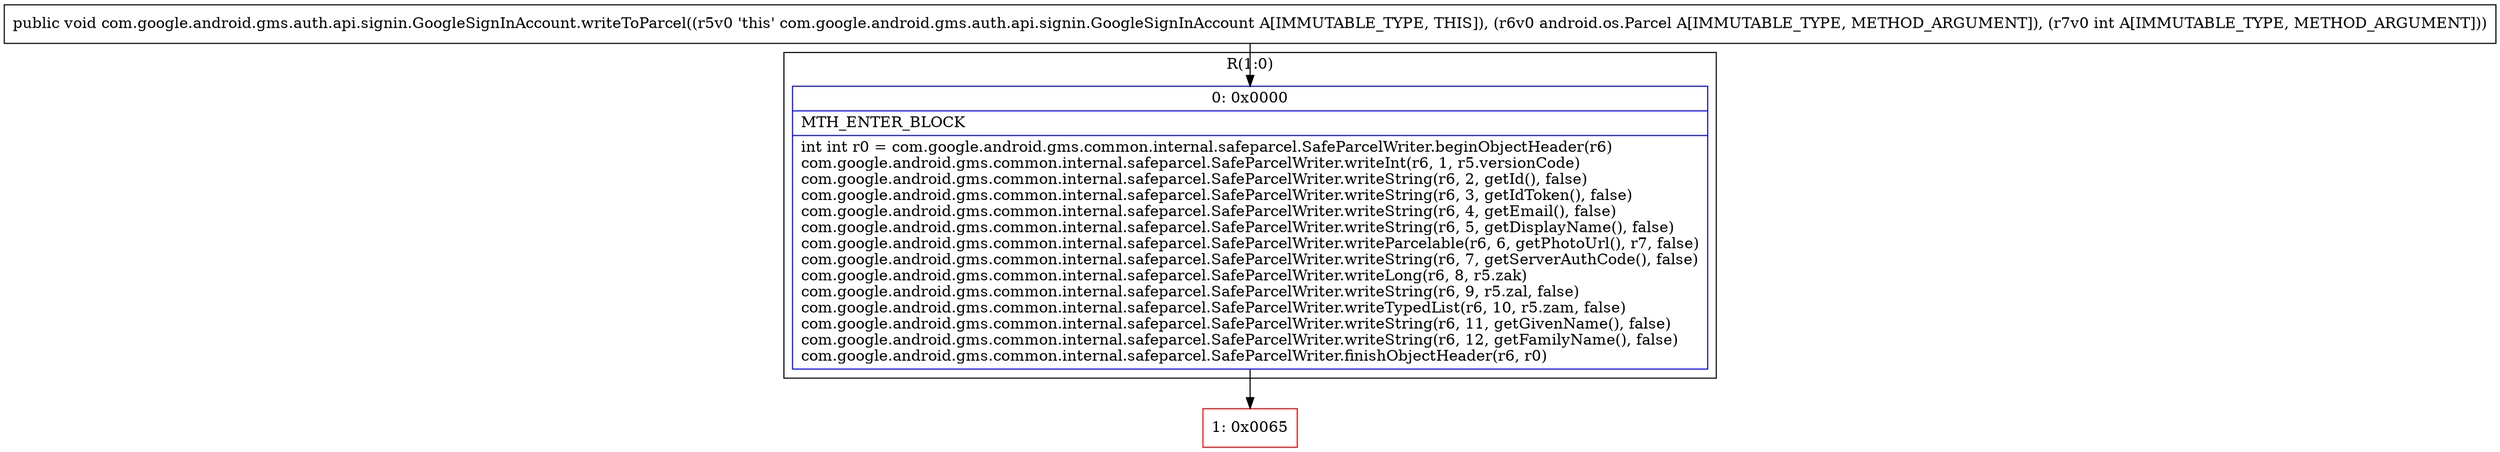 digraph "CFG forcom.google.android.gms.auth.api.signin.GoogleSignInAccount.writeToParcel(Landroid\/os\/Parcel;I)V" {
subgraph cluster_Region_965727873 {
label = "R(1:0)";
node [shape=record,color=blue];
Node_0 [shape=record,label="{0\:\ 0x0000|MTH_ENTER_BLOCK\l|int int r0 = com.google.android.gms.common.internal.safeparcel.SafeParcelWriter.beginObjectHeader(r6)\lcom.google.android.gms.common.internal.safeparcel.SafeParcelWriter.writeInt(r6, 1, r5.versionCode)\lcom.google.android.gms.common.internal.safeparcel.SafeParcelWriter.writeString(r6, 2, getId(), false)\lcom.google.android.gms.common.internal.safeparcel.SafeParcelWriter.writeString(r6, 3, getIdToken(), false)\lcom.google.android.gms.common.internal.safeparcel.SafeParcelWriter.writeString(r6, 4, getEmail(), false)\lcom.google.android.gms.common.internal.safeparcel.SafeParcelWriter.writeString(r6, 5, getDisplayName(), false)\lcom.google.android.gms.common.internal.safeparcel.SafeParcelWriter.writeParcelable(r6, 6, getPhotoUrl(), r7, false)\lcom.google.android.gms.common.internal.safeparcel.SafeParcelWriter.writeString(r6, 7, getServerAuthCode(), false)\lcom.google.android.gms.common.internal.safeparcel.SafeParcelWriter.writeLong(r6, 8, r5.zak)\lcom.google.android.gms.common.internal.safeparcel.SafeParcelWriter.writeString(r6, 9, r5.zal, false)\lcom.google.android.gms.common.internal.safeparcel.SafeParcelWriter.writeTypedList(r6, 10, r5.zam, false)\lcom.google.android.gms.common.internal.safeparcel.SafeParcelWriter.writeString(r6, 11, getGivenName(), false)\lcom.google.android.gms.common.internal.safeparcel.SafeParcelWriter.writeString(r6, 12, getFamilyName(), false)\lcom.google.android.gms.common.internal.safeparcel.SafeParcelWriter.finishObjectHeader(r6, r0)\l}"];
}
Node_1 [shape=record,color=red,label="{1\:\ 0x0065}"];
MethodNode[shape=record,label="{public void com.google.android.gms.auth.api.signin.GoogleSignInAccount.writeToParcel((r5v0 'this' com.google.android.gms.auth.api.signin.GoogleSignInAccount A[IMMUTABLE_TYPE, THIS]), (r6v0 android.os.Parcel A[IMMUTABLE_TYPE, METHOD_ARGUMENT]), (r7v0 int A[IMMUTABLE_TYPE, METHOD_ARGUMENT])) }"];
MethodNode -> Node_0;
Node_0 -> Node_1;
}

